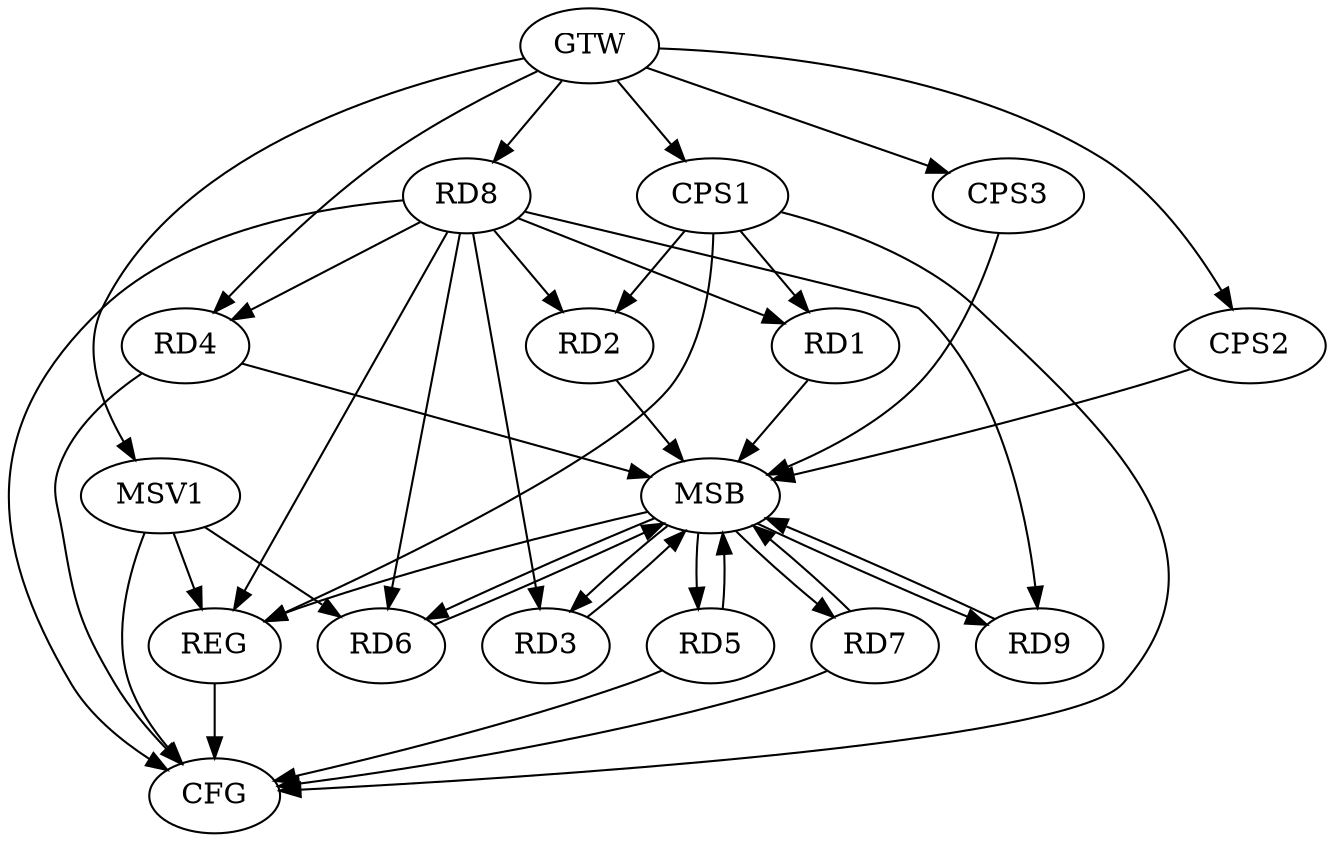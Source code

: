 strict digraph G {
  RD1 [ label="RD1" ];
  RD2 [ label="RD2" ];
  RD3 [ label="RD3" ];
  RD4 [ label="RD4" ];
  RD5 [ label="RD5" ];
  RD6 [ label="RD6" ];
  RD7 [ label="RD7" ];
  RD8 [ label="RD8" ];
  RD9 [ label="RD9" ];
  CPS1 [ label="CPS1" ];
  CPS2 [ label="CPS2" ];
  CPS3 [ label="CPS3" ];
  GTW [ label="GTW" ];
  REG [ label="REG" ];
  MSB [ label="MSB" ];
  CFG [ label="CFG" ];
  MSV1 [ label="MSV1" ];
  RD8 -> RD1;
  CPS1 -> RD1;
  CPS1 -> RD2;
  GTW -> RD4;
  GTW -> RD8;
  GTW -> CPS1;
  GTW -> CPS2;
  GTW -> CPS3;
  RD8 -> REG;
  CPS1 -> REG;
  RD1 -> MSB;
  MSB -> REG;
  RD2 -> MSB;
  RD3 -> MSB;
  RD4 -> MSB;
  MSB -> RD7;
  RD5 -> MSB;
  RD6 -> MSB;
  RD7 -> MSB;
  RD9 -> MSB;
  CPS2 -> MSB;
  MSB -> RD3;
  MSB -> RD5;
  MSB -> RD6;
  CPS3 -> MSB;
  MSB -> RD9;
  CPS1 -> CFG;
  RD8 -> CFG;
  RD4 -> CFG;
  RD5 -> CFG;
  RD7 -> CFG;
  REG -> CFG;
  RD8 -> RD9;
  RD8 -> RD3;
  RD8 -> RD6;
  RD8 -> RD2;
  RD8 -> RD4;
  MSV1 -> RD6;
  GTW -> MSV1;
  MSV1 -> REG;
  MSV1 -> CFG;
}
